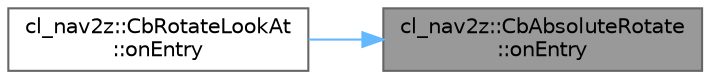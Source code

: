 digraph "cl_nav2z::CbAbsoluteRotate::onEntry"
{
 // LATEX_PDF_SIZE
  bgcolor="transparent";
  edge [fontname=Helvetica,fontsize=10,labelfontname=Helvetica,labelfontsize=10];
  node [fontname=Helvetica,fontsize=10,shape=box,height=0.2,width=0.4];
  rankdir="RL";
  Node1 [label="cl_nav2z::CbAbsoluteRotate\l::onEntry",height=0.2,width=0.4,color="gray40", fillcolor="grey60", style="filled", fontcolor="black",tooltip=" "];
  Node1 -> Node2 [dir="back",color="steelblue1",style="solid"];
  Node2 [label="cl_nav2z::CbRotateLookAt\l::onEntry",height=0.2,width=0.4,color="grey40", fillcolor="white", style="filled",URL="$classcl__nav2z_1_1CbRotateLookAt.html#a415f89642f17e9111647d2318ed9b053",tooltip=" "];
}
